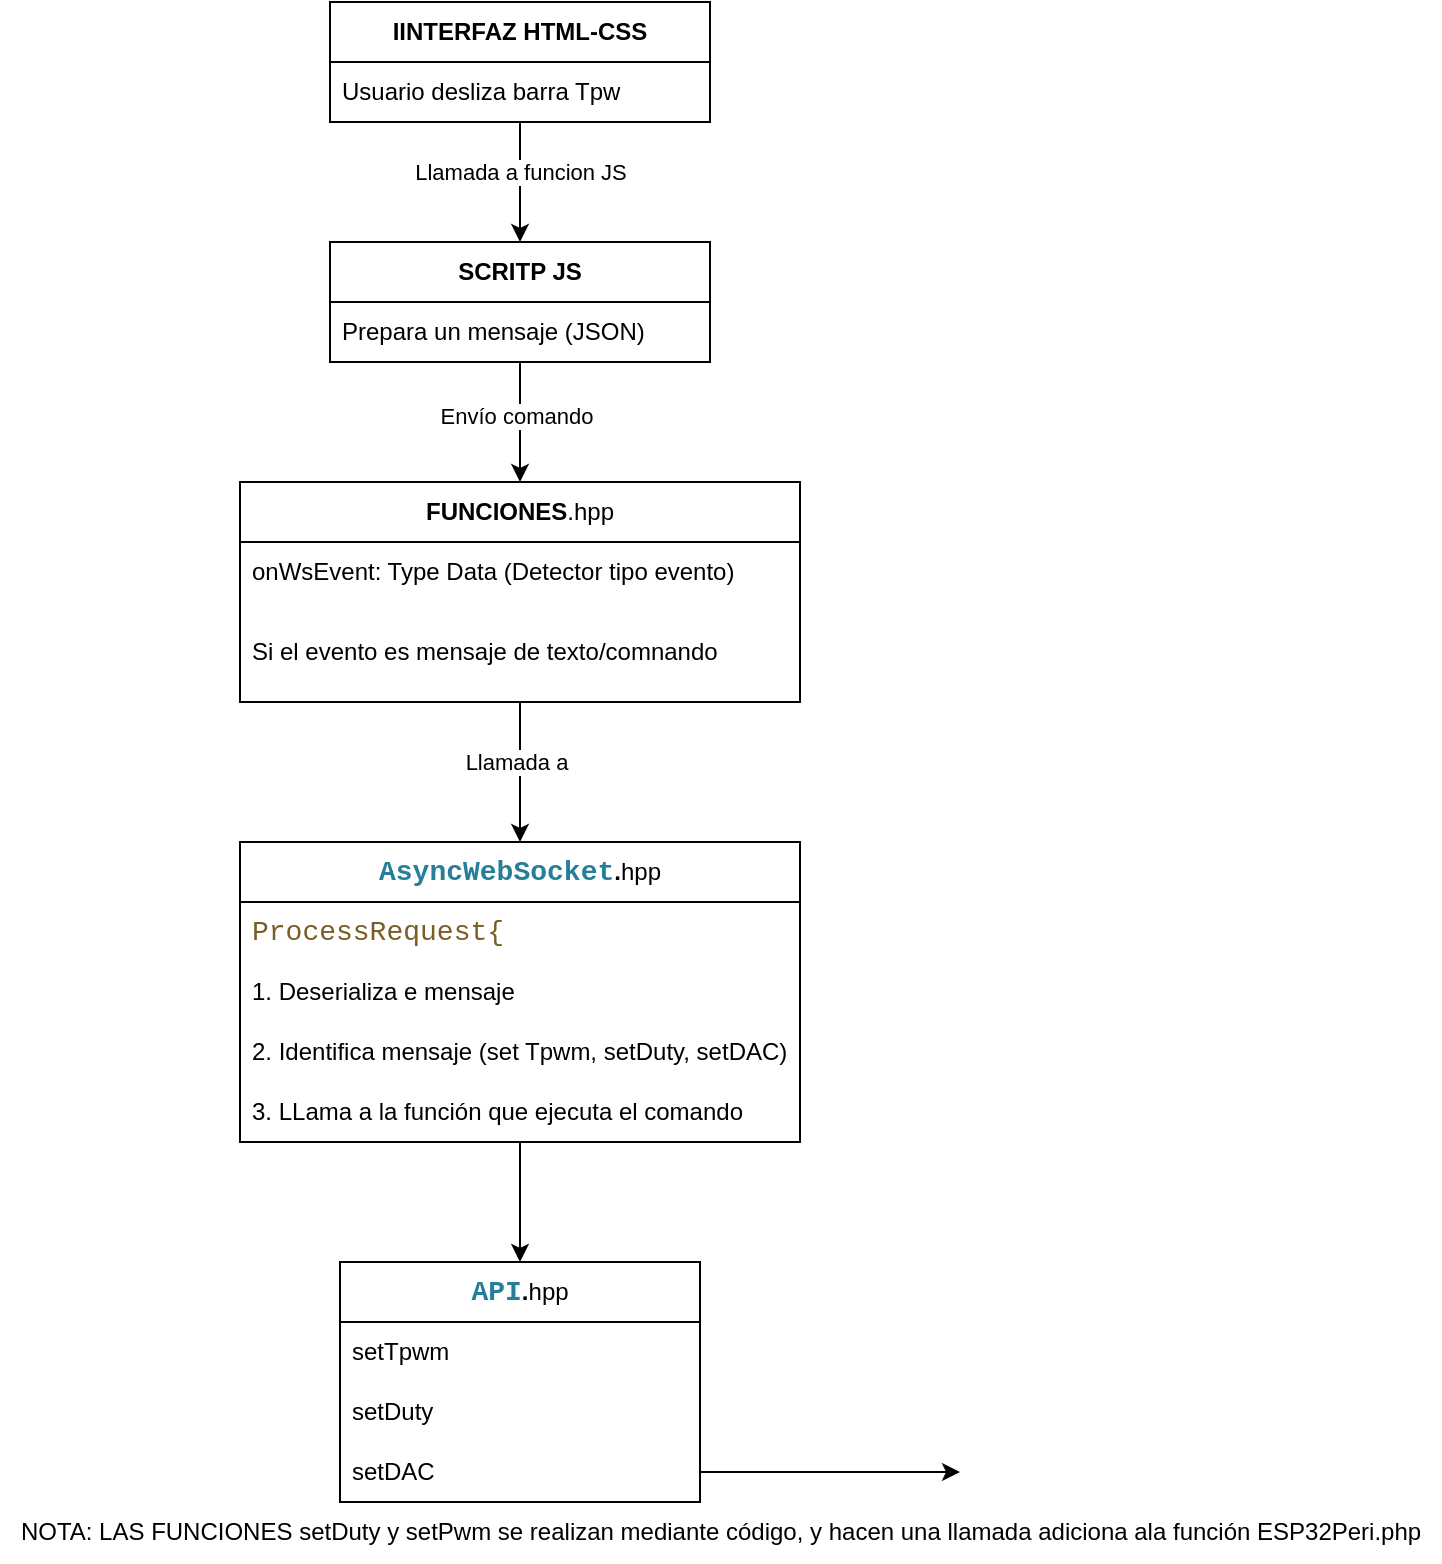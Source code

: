 <mxfile version="26.0.9">
  <diagram name="Página-1" id="Z0rsT4daq-B8AYiZmfk6">
    <mxGraphModel dx="1175" dy="739" grid="1" gridSize="10" guides="1" tooltips="1" connect="1" arrows="1" fold="1" page="1" pageScale="1" pageWidth="1169" pageHeight="827" math="0" shadow="0">
      <root>
        <mxCell id="0" />
        <mxCell id="1" parent="0" />
        <mxCell id="NyU8-ltKQOmrwsuKmkis-60" style="edgeStyle=orthogonalEdgeStyle;rounded=0;orthogonalLoop=1;jettySize=auto;html=1;" edge="1" parent="1" source="NyU8-ltKQOmrwsuKmkis-3" target="NyU8-ltKQOmrwsuKmkis-8">
          <mxGeometry relative="1" as="geometry" />
        </mxCell>
        <mxCell id="NyU8-ltKQOmrwsuKmkis-61" value="Llamada a funcion JS" style="edgeLabel;html=1;align=center;verticalAlign=middle;resizable=0;points=[];" vertex="1" connectable="0" parent="NyU8-ltKQOmrwsuKmkis-60">
          <mxGeometry x="-0.35" y="5" relative="1" as="geometry">
            <mxPoint x="-5" y="5" as="offset" />
          </mxGeometry>
        </mxCell>
        <mxCell id="NyU8-ltKQOmrwsuKmkis-3" value="&lt;span style=&quot;font-weight: 700;&quot;&gt;IINTERFAZ HTML-CSS&lt;/span&gt;" style="swimlane;fontStyle=0;childLayout=stackLayout;horizontal=1;startSize=30;horizontalStack=0;resizeParent=1;resizeParentMax=0;resizeLast=0;collapsible=1;marginBottom=0;whiteSpace=wrap;html=1;" vertex="1" parent="1">
          <mxGeometry x="185" y="20" width="190" height="60" as="geometry" />
        </mxCell>
        <mxCell id="NyU8-ltKQOmrwsuKmkis-4" value="Usuario desliza barra Tpw" style="text;strokeColor=none;fillColor=none;align=left;verticalAlign=middle;spacingLeft=4;spacingRight=4;overflow=hidden;points=[[0,0.5],[1,0.5]];portConstraint=eastwest;rotatable=0;whiteSpace=wrap;html=1;" vertex="1" parent="NyU8-ltKQOmrwsuKmkis-3">
          <mxGeometry y="30" width="190" height="30" as="geometry" />
        </mxCell>
        <mxCell id="NyU8-ltKQOmrwsuKmkis-62" style="edgeStyle=orthogonalEdgeStyle;rounded=0;orthogonalLoop=1;jettySize=auto;html=1;entryX=0.5;entryY=0;entryDx=0;entryDy=0;" edge="1" parent="1" source="NyU8-ltKQOmrwsuKmkis-8" target="NyU8-ltKQOmrwsuKmkis-12">
          <mxGeometry relative="1" as="geometry" />
        </mxCell>
        <mxCell id="NyU8-ltKQOmrwsuKmkis-63" value="Envío comando" style="edgeLabel;html=1;align=center;verticalAlign=middle;resizable=0;points=[];" vertex="1" connectable="0" parent="NyU8-ltKQOmrwsuKmkis-62">
          <mxGeometry x="-0.1" y="-2" relative="1" as="geometry">
            <mxPoint as="offset" />
          </mxGeometry>
        </mxCell>
        <mxCell id="NyU8-ltKQOmrwsuKmkis-8" value="&lt;span style=&quot;font-weight: 700;&quot;&gt;SCRITP JS&lt;/span&gt;" style="swimlane;fontStyle=0;childLayout=stackLayout;horizontal=1;startSize=30;horizontalStack=0;resizeParent=1;resizeParentMax=0;resizeLast=0;collapsible=1;marginBottom=0;whiteSpace=wrap;html=1;" vertex="1" parent="1">
          <mxGeometry x="185" y="140" width="190" height="60" as="geometry">
            <mxRectangle x="510" y="440" width="100" height="30" as="alternateBounds" />
          </mxGeometry>
        </mxCell>
        <mxCell id="NyU8-ltKQOmrwsuKmkis-16" value="Prepara un mensaje (JSON)" style="text;strokeColor=none;fillColor=none;align=left;verticalAlign=middle;spacingLeft=4;spacingRight=4;overflow=hidden;points=[[0,0.5],[1,0.5]];portConstraint=eastwest;rotatable=0;whiteSpace=wrap;html=1;" vertex="1" parent="NyU8-ltKQOmrwsuKmkis-8">
          <mxGeometry y="30" width="190" height="30" as="geometry" />
        </mxCell>
        <mxCell id="NyU8-ltKQOmrwsuKmkis-64" style="edgeStyle=orthogonalEdgeStyle;rounded=0;orthogonalLoop=1;jettySize=auto;html=1;entryX=0.5;entryY=0;entryDx=0;entryDy=0;" edge="1" parent="1" source="NyU8-ltKQOmrwsuKmkis-12" target="NyU8-ltKQOmrwsuKmkis-21">
          <mxGeometry relative="1" as="geometry" />
        </mxCell>
        <mxCell id="NyU8-ltKQOmrwsuKmkis-69" value="Llamada a" style="edgeLabel;html=1;align=center;verticalAlign=middle;resizable=0;points=[];" vertex="1" connectable="0" parent="NyU8-ltKQOmrwsuKmkis-64">
          <mxGeometry x="-0.141" y="-2" relative="1" as="geometry">
            <mxPoint as="offset" />
          </mxGeometry>
        </mxCell>
        <mxCell id="NyU8-ltKQOmrwsuKmkis-12" value="&lt;b&gt;FUNCIONES&lt;/b&gt;.hpp" style="swimlane;fontStyle=0;childLayout=stackLayout;horizontal=1;startSize=30;horizontalStack=0;resizeParent=1;resizeParentMax=0;resizeLast=0;collapsible=1;marginBottom=0;whiteSpace=wrap;html=1;" vertex="1" parent="1">
          <mxGeometry x="140" y="260" width="280" height="110" as="geometry" />
        </mxCell>
        <mxCell id="NyU8-ltKQOmrwsuKmkis-14" value="onWsEvent: Type Data (Detector tipo evento)" style="text;strokeColor=none;fillColor=none;align=left;verticalAlign=middle;spacingLeft=4;spacingRight=4;overflow=hidden;points=[[0,0.5],[1,0.5]];portConstraint=eastwest;rotatable=0;whiteSpace=wrap;html=1;" vertex="1" parent="NyU8-ltKQOmrwsuKmkis-12">
          <mxGeometry y="30" width="280" height="30" as="geometry" />
        </mxCell>
        <mxCell id="NyU8-ltKQOmrwsuKmkis-15" value="Si el evento es mensaje de texto/comnando" style="text;strokeColor=none;fillColor=none;align=left;verticalAlign=middle;spacingLeft=4;spacingRight=4;overflow=hidden;points=[[0,0.5],[1,0.5]];portConstraint=eastwest;rotatable=0;whiteSpace=wrap;html=1;" vertex="1" parent="NyU8-ltKQOmrwsuKmkis-12">
          <mxGeometry y="60" width="280" height="50" as="geometry" />
        </mxCell>
        <mxCell id="NyU8-ltKQOmrwsuKmkis-75" style="edgeStyle=orthogonalEdgeStyle;rounded=0;orthogonalLoop=1;jettySize=auto;html=1;entryX=0.5;entryY=0;entryDx=0;entryDy=0;" edge="1" parent="1" source="NyU8-ltKQOmrwsuKmkis-21" target="NyU8-ltKQOmrwsuKmkis-65">
          <mxGeometry relative="1" as="geometry" />
        </mxCell>
        <mxCell id="NyU8-ltKQOmrwsuKmkis-21" value="&lt;b&gt;&lt;span style=&quot;color: rgb(38, 127, 153); background-color: rgb(255, 255, 255); font-family: Consolas, &amp;quot;Courier New&amp;quot;, monospace; font-size: 14px; white-space: pre;&quot;&gt;AsyncWebSocket&lt;/span&gt;.&lt;/b&gt;hpp" style="swimlane;fontStyle=0;childLayout=stackLayout;horizontal=1;startSize=30;horizontalStack=0;resizeParent=1;resizeParentMax=0;resizeLast=0;collapsible=1;marginBottom=0;whiteSpace=wrap;html=1;" vertex="1" parent="1">
          <mxGeometry x="140" y="440" width="280" height="150" as="geometry" />
        </mxCell>
        <mxCell id="NyU8-ltKQOmrwsuKmkis-22" value="&lt;div style=&quot;background-color: rgb(255, 255, 255); font-family: Consolas, &amp;quot;Courier New&amp;quot;, monospace; font-size: 14px; line-height: 19px; white-space: pre;&quot;&gt;&lt;span style=&quot;color: #795e26;&quot;&gt;ProcessRequest{&lt;/span&gt;&lt;/div&gt;" style="text;strokeColor=none;fillColor=none;align=left;verticalAlign=middle;spacingLeft=4;spacingRight=4;overflow=hidden;points=[[0,0.5],[1,0.5]];portConstraint=eastwest;rotatable=0;whiteSpace=wrap;html=1;" vertex="1" parent="NyU8-ltKQOmrwsuKmkis-21">
          <mxGeometry y="30" width="280" height="30" as="geometry" />
        </mxCell>
        <mxCell id="NyU8-ltKQOmrwsuKmkis-23" value="1. Deserializa e mensaje" style="text;strokeColor=none;fillColor=none;align=left;verticalAlign=middle;spacingLeft=4;spacingRight=4;overflow=hidden;points=[[0,0.5],[1,0.5]];portConstraint=eastwest;rotatable=0;whiteSpace=wrap;html=1;" vertex="1" parent="NyU8-ltKQOmrwsuKmkis-21">
          <mxGeometry y="60" width="280" height="30" as="geometry" />
        </mxCell>
        <mxCell id="NyU8-ltKQOmrwsuKmkis-70" value="2. Identifica mensaje (set Tpwm, setDuty, setDAC)" style="text;strokeColor=none;fillColor=none;align=left;verticalAlign=middle;spacingLeft=4;spacingRight=4;overflow=hidden;points=[[0,0.5],[1,0.5]];portConstraint=eastwest;rotatable=0;whiteSpace=wrap;html=1;" vertex="1" parent="NyU8-ltKQOmrwsuKmkis-21">
          <mxGeometry y="90" width="280" height="30" as="geometry" />
        </mxCell>
        <mxCell id="NyU8-ltKQOmrwsuKmkis-74" value="3. LLama a la función que ejecuta el comando" style="text;strokeColor=none;fillColor=none;align=left;verticalAlign=middle;spacingLeft=4;spacingRight=4;overflow=hidden;points=[[0,0.5],[1,0.5]];portConstraint=eastwest;rotatable=0;whiteSpace=wrap;html=1;" vertex="1" parent="NyU8-ltKQOmrwsuKmkis-21">
          <mxGeometry y="120" width="280" height="30" as="geometry" />
        </mxCell>
        <mxCell id="NyU8-ltKQOmrwsuKmkis-65" value="&lt;b&gt;&lt;span style=&quot;color: rgb(38, 127, 153); background-color: rgb(255, 255, 255); font-family: Consolas, &amp;quot;Courier New&amp;quot;, monospace; font-size: 14px; white-space: pre;&quot;&gt;API&lt;/span&gt;.&lt;/b&gt;hpp" style="swimlane;fontStyle=0;childLayout=stackLayout;horizontal=1;startSize=30;horizontalStack=0;resizeParent=1;resizeParentMax=0;resizeLast=0;collapsible=1;marginBottom=0;whiteSpace=wrap;html=1;" vertex="1" parent="1">
          <mxGeometry x="190" y="650" width="180" height="120" as="geometry" />
        </mxCell>
        <mxCell id="NyU8-ltKQOmrwsuKmkis-66" value="setTpwm" style="text;strokeColor=none;fillColor=none;align=left;verticalAlign=middle;spacingLeft=4;spacingRight=4;overflow=hidden;points=[[0,0.5],[1,0.5]];portConstraint=eastwest;rotatable=0;whiteSpace=wrap;html=1;" vertex="1" parent="NyU8-ltKQOmrwsuKmkis-65">
          <mxGeometry y="30" width="180" height="30" as="geometry" />
        </mxCell>
        <mxCell id="NyU8-ltKQOmrwsuKmkis-67" value="setDuty" style="text;strokeColor=none;fillColor=none;align=left;verticalAlign=middle;spacingLeft=4;spacingRight=4;overflow=hidden;points=[[0,0.5],[1,0.5]];portConstraint=eastwest;rotatable=0;whiteSpace=wrap;html=1;" vertex="1" parent="NyU8-ltKQOmrwsuKmkis-65">
          <mxGeometry y="60" width="180" height="30" as="geometry" />
        </mxCell>
        <mxCell id="NyU8-ltKQOmrwsuKmkis-76" style="edgeStyle=orthogonalEdgeStyle;rounded=0;orthogonalLoop=1;jettySize=auto;html=1;" edge="1" parent="NyU8-ltKQOmrwsuKmkis-65" source="NyU8-ltKQOmrwsuKmkis-73">
          <mxGeometry relative="1" as="geometry">
            <mxPoint x="310" y="105" as="targetPoint" />
          </mxGeometry>
        </mxCell>
        <mxCell id="NyU8-ltKQOmrwsuKmkis-73" value="setDAC" style="text;strokeColor=none;fillColor=none;align=left;verticalAlign=middle;spacingLeft=4;spacingRight=4;overflow=hidden;points=[[0,0.5],[1,0.5]];portConstraint=eastwest;rotatable=0;whiteSpace=wrap;html=1;" vertex="1" parent="NyU8-ltKQOmrwsuKmkis-65">
          <mxGeometry y="90" width="180" height="30" as="geometry" />
        </mxCell>
        <mxCell id="NyU8-ltKQOmrwsuKmkis-77" value="NOTA: LAS FUNCIONES setDuty y setPwm se realizan mediante código, y hacen una llamada adiciona ala función ESP32Peri.php" style="text;html=1;align=center;verticalAlign=middle;resizable=0;points=[];autosize=1;strokeColor=none;fillColor=none;" vertex="1" parent="1">
          <mxGeometry x="20" y="770" width="720" height="30" as="geometry" />
        </mxCell>
      </root>
    </mxGraphModel>
  </diagram>
</mxfile>
